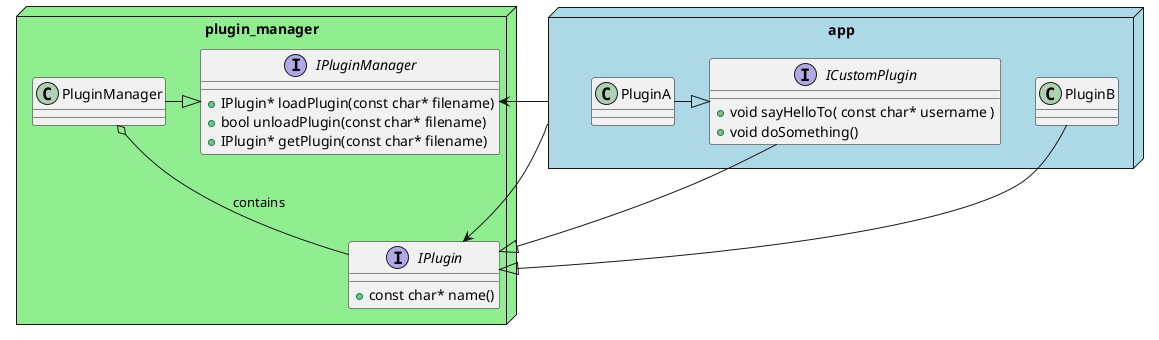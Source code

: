 @startuml Plugin Manager Class Diagram

package plugin_manager <<Node>> #LightGreen {
    interface IPluginManager{
        + IPlugin* loadPlugin(const char* filename)
        + bool unloadPlugin(const char* filename)
        + IPlugin* getPlugin(const char* filename)
    }
    class PluginManager

    interface IPlugin{
        + const char* name()
    }

    ' Inheritance.
    PluginManager -|> IPluginManager
}

package app <<Node>> #LightBlue {
    class PluginA
    class PluginB{
    }
    interface ICustomPlugin{
        + void sayHelloTo( const char* username )
        + void doSomething()
    }
}

' Aggregation.
PluginManager o-- IPlugin : contains

' Dependency.
app -> IPlugin
app -> IPluginManager

' Inheritance.
PluginA -|> ICustomPlugin
ICustomPlugin -|> IPlugin
PluginB -|> IPlugin

@enduml
